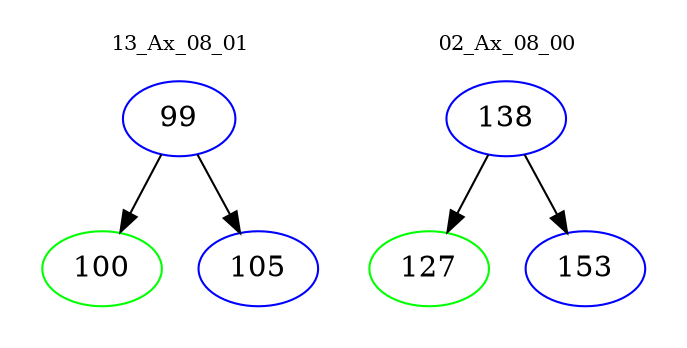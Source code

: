 digraph{
subgraph cluster_0 {
color = white
label = "13_Ax_08_01";
fontsize=10;
T0_99 [label="99", color="blue"]
T0_99 -> T0_100 [color="black"]
T0_100 [label="100", color="green"]
T0_99 -> T0_105 [color="black"]
T0_105 [label="105", color="blue"]
}
subgraph cluster_1 {
color = white
label = "02_Ax_08_00";
fontsize=10;
T1_138 [label="138", color="blue"]
T1_138 -> T1_127 [color="black"]
T1_127 [label="127", color="green"]
T1_138 -> T1_153 [color="black"]
T1_153 [label="153", color="blue"]
}
}
